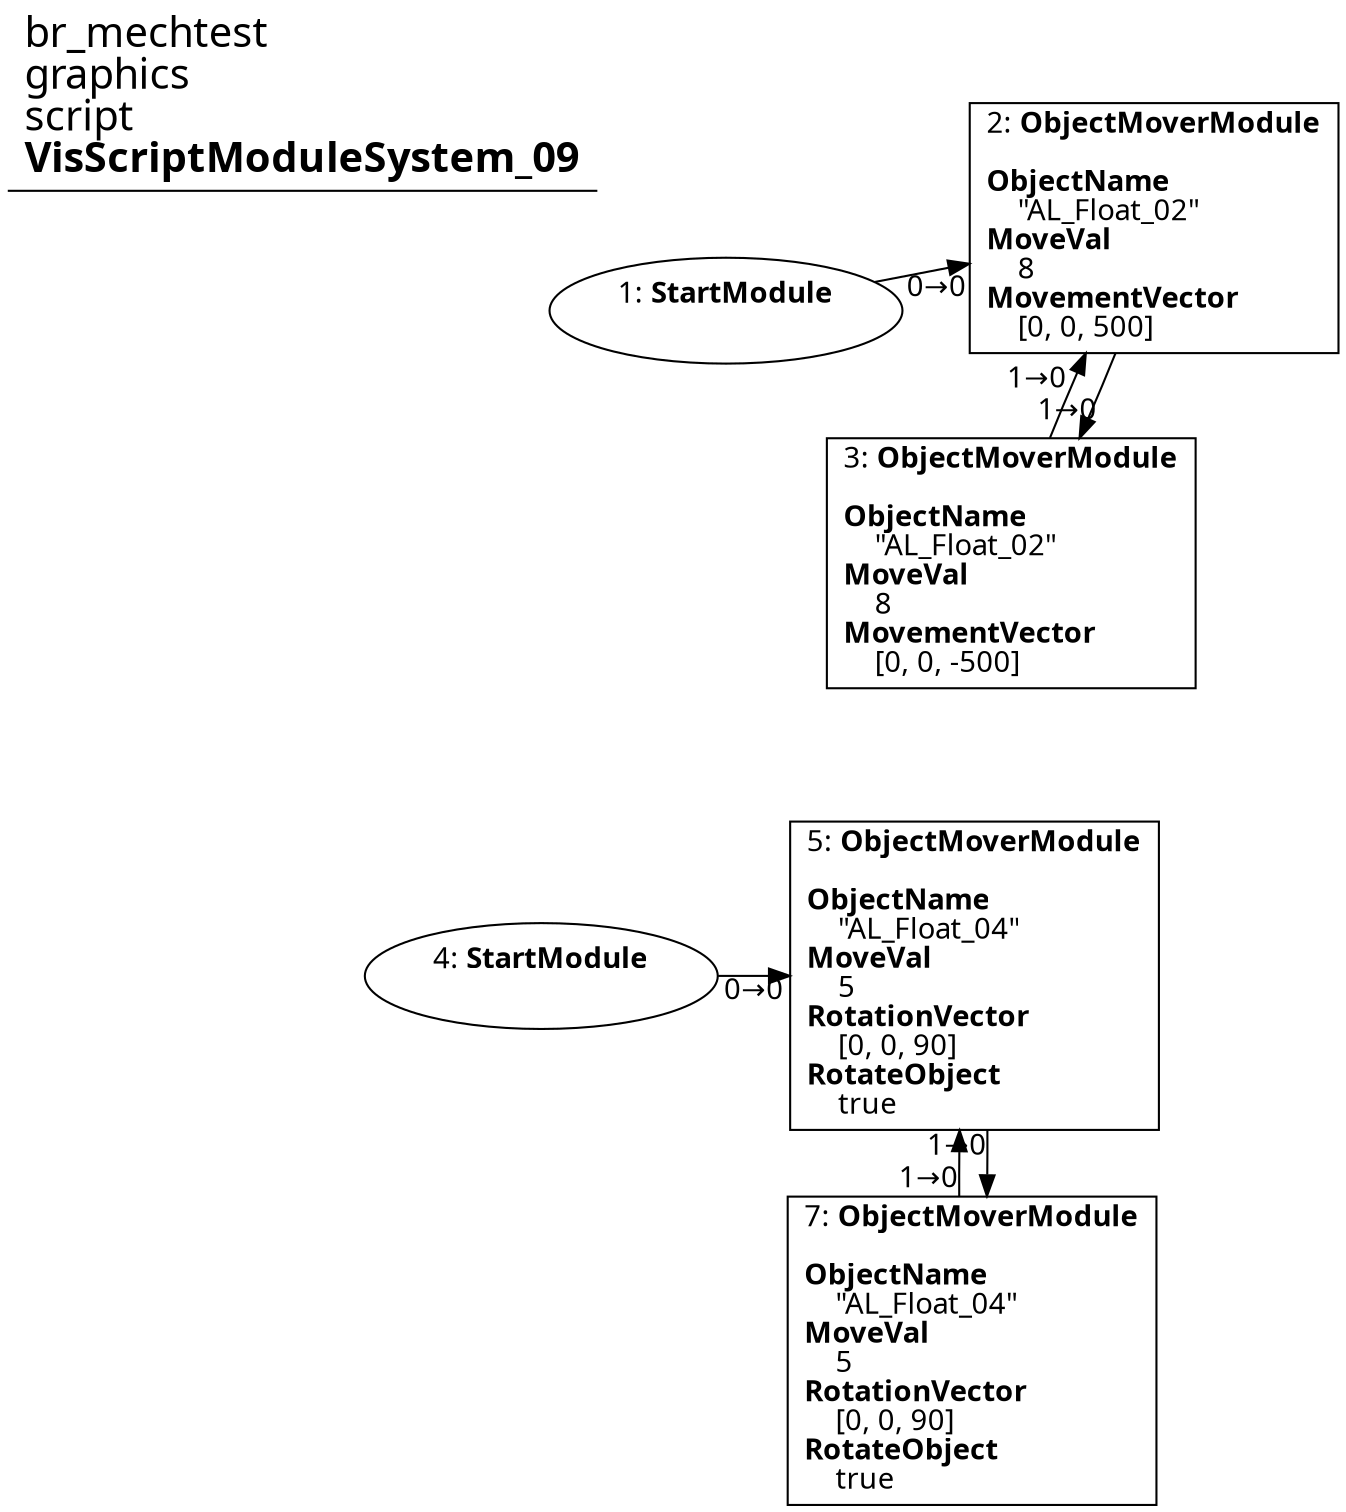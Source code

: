digraph {
    layout = fdp;
    overlap = prism;
    sep = "+16";
    splines = spline;

    node [ shape = box ];

    graph [ fontname = "Segoe UI" ];
    node [ fontname = "Segoe UI" ];
    edge [ fontname = "Segoe UI" ];

    1 [ label = <1: <b>StartModule</b><br/><br/>> ];
    1 [ shape = oval ]
    1 [ pos = "0.120000005,-0.264!" ];
    1 -> 2 [ label = "0→0" ];

    2 [ label = <2: <b>ObjectMoverModule</b><br/><br/><b>ObjectName</b><br align="left"/>    &quot;AL_Float_02&quot;<br align="left"/><b>MoveVal</b><br align="left"/>    8<br align="left"/><b>MovementVector</b><br align="left"/>    [0, 0, 500]<br align="left"/>> ];
    2 [ pos = "0.35300002,-0.264!" ];
    2 -> 3 [ label = "1→0" ];

    3 [ label = <3: <b>ObjectMoverModule</b><br/><br/><b>ObjectName</b><br align="left"/>    &quot;AL_Float_02&quot;<br align="left"/><b>MoveVal</b><br align="left"/>    8<br align="left"/><b>MovementVector</b><br align="left"/>    [0, 0, -500]<br align="left"/>> ];
    3 [ pos = "0.354,-0.45900002!" ];
    3 -> 2 [ label = "1→0" ];

    4 [ label = <4: <b>StartModule</b><br/><br/>> ];
    4 [ shape = oval ]
    4 [ pos = "0.119,-0.70100003!" ];
    4 -> 5 [ label = "0→0" ];

    5 [ label = <5: <b>ObjectMoverModule</b><br/><br/><b>ObjectName</b><br align="left"/>    &quot;AL_Float_04&quot;<br align="left"/><b>MoveVal</b><br align="left"/>    5<br align="left"/><b>RotationVector</b><br align="left"/>    [0, 0, 90]<br align="left"/><b>RotateObject</b><br align="left"/>    true<br align="left"/>> ];
    5 [ pos = "0.35200003,-0.70100003!" ];
    5 -> 7 [ label = "1→0" ];

    7 [ label = <7: <b>ObjectMoverModule</b><br/><br/><b>ObjectName</b><br align="left"/>    &quot;AL_Float_04&quot;<br align="left"/><b>MoveVal</b><br align="left"/>    5<br align="left"/><b>RotationVector</b><br align="left"/>    [0, 0, 90]<br align="left"/><b>RotateObject</b><br align="left"/>    true<br align="left"/>> ];
    7 [ pos = "0.351,-0.88400006!" ];
    7 -> 5 [ label = "1→0" ];

    title [ pos = "0.11800001,-0.263!" ];
    title [ shape = underline ];
    title [ label = <<font point-size="20">br_mechtest<br align="left"/>graphics<br align="left"/>script<br align="left"/><b>VisScriptModuleSystem_09</b><br align="left"/></font>> ];
}
